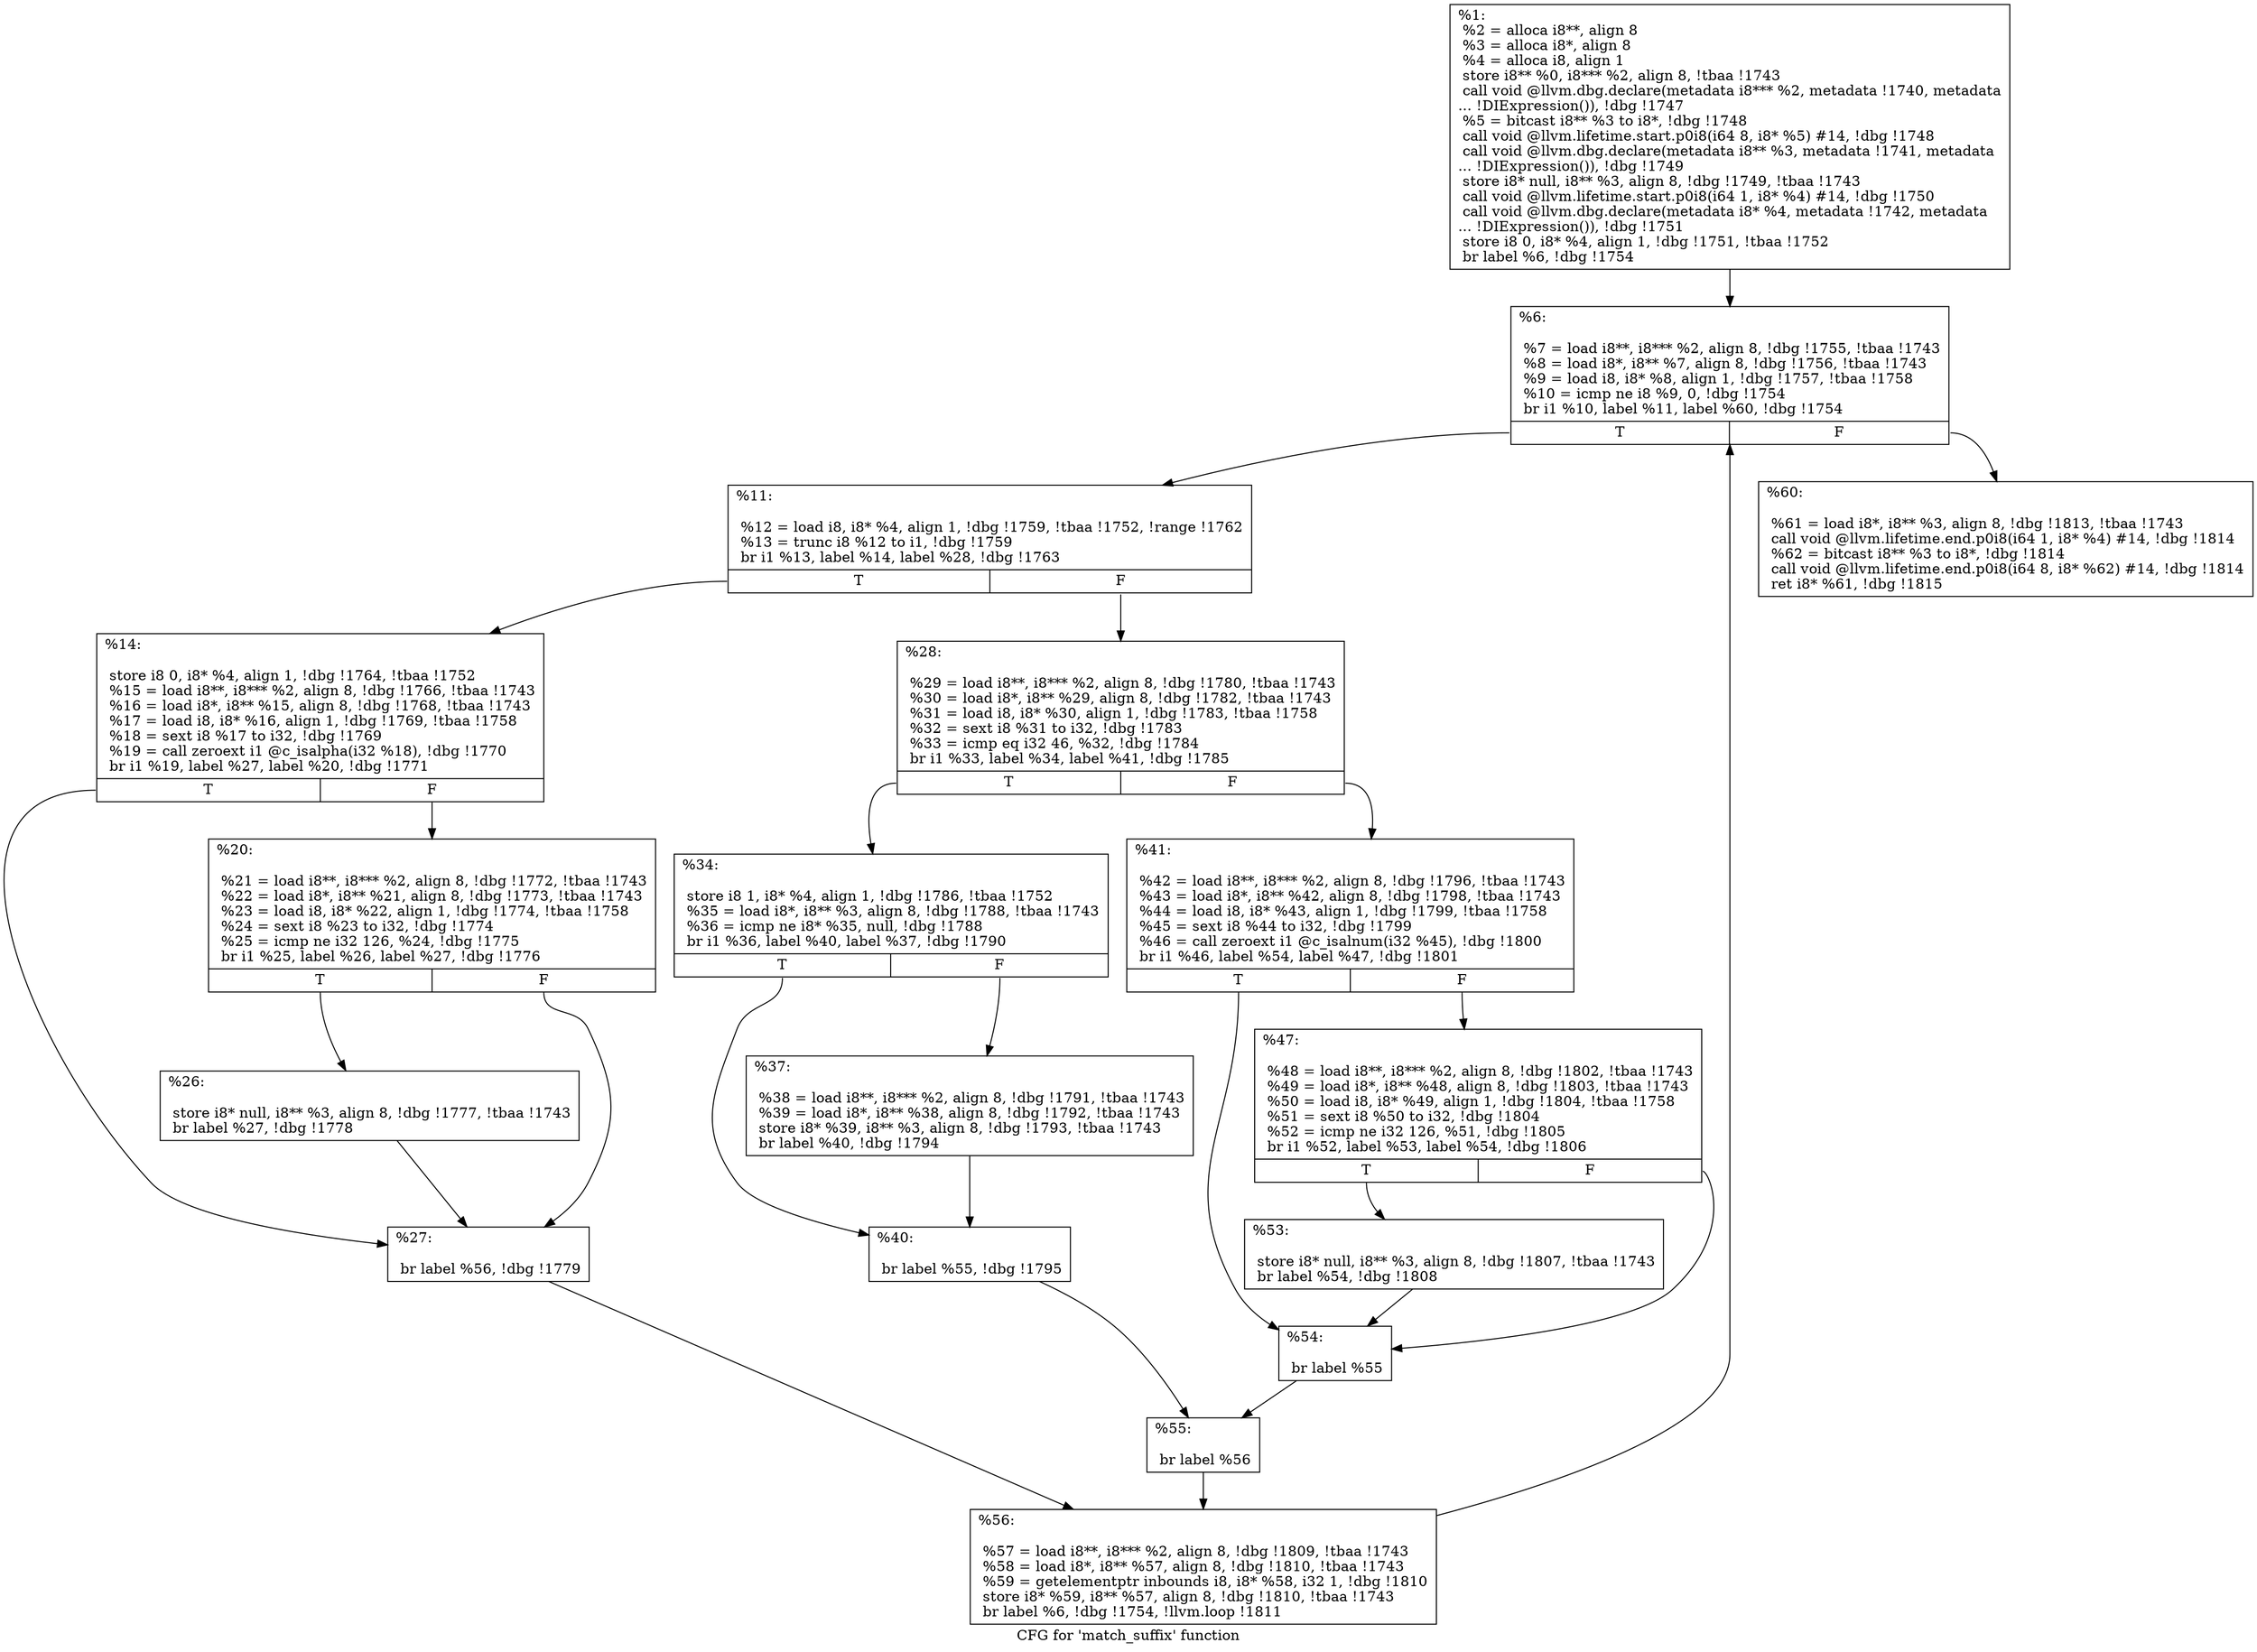 digraph "CFG for 'match_suffix' function" {
	label="CFG for 'match_suffix' function";

	Node0x20cd0b0 [shape=record,label="{%1:\l  %2 = alloca i8**, align 8\l  %3 = alloca i8*, align 8\l  %4 = alloca i8, align 1\l  store i8** %0, i8*** %2, align 8, !tbaa !1743\l  call void @llvm.dbg.declare(metadata i8*** %2, metadata !1740, metadata\l... !DIExpression()), !dbg !1747\l  %5 = bitcast i8** %3 to i8*, !dbg !1748\l  call void @llvm.lifetime.start.p0i8(i64 8, i8* %5) #14, !dbg !1748\l  call void @llvm.dbg.declare(metadata i8** %3, metadata !1741, metadata\l... !DIExpression()), !dbg !1749\l  store i8* null, i8** %3, align 8, !dbg !1749, !tbaa !1743\l  call void @llvm.lifetime.start.p0i8(i64 1, i8* %4) #14, !dbg !1750\l  call void @llvm.dbg.declare(metadata i8* %4, metadata !1742, metadata\l... !DIExpression()), !dbg !1751\l  store i8 0, i8* %4, align 1, !dbg !1751, !tbaa !1752\l  br label %6, !dbg !1754\l}"];
	Node0x20cd0b0 -> Node0x20cd1d0;
	Node0x20cd1d0 [shape=record,label="{%6:\l\l  %7 = load i8**, i8*** %2, align 8, !dbg !1755, !tbaa !1743\l  %8 = load i8*, i8** %7, align 8, !dbg !1756, !tbaa !1743\l  %9 = load i8, i8* %8, align 1, !dbg !1757, !tbaa !1758\l  %10 = icmp ne i8 %9, 0, !dbg !1754\l  br i1 %10, label %11, label %60, !dbg !1754\l|{<s0>T|<s1>F}}"];
	Node0x20cd1d0:s0 -> Node0x20cd220;
	Node0x20cd1d0:s1 -> Node0x20cd6d0;
	Node0x20cd220 [shape=record,label="{%11:\l\l  %12 = load i8, i8* %4, align 1, !dbg !1759, !tbaa !1752, !range !1762\l  %13 = trunc i8 %12 to i1, !dbg !1759\l  br i1 %13, label %14, label %28, !dbg !1763\l|{<s0>T|<s1>F}}"];
	Node0x20cd220:s0 -> Node0x20cd270;
	Node0x20cd220:s1 -> Node0x20cd3b0;
	Node0x20cd270 [shape=record,label="{%14:\l\l  store i8 0, i8* %4, align 1, !dbg !1764, !tbaa !1752\l  %15 = load i8**, i8*** %2, align 8, !dbg !1766, !tbaa !1743\l  %16 = load i8*, i8** %15, align 8, !dbg !1768, !tbaa !1743\l  %17 = load i8, i8* %16, align 1, !dbg !1769, !tbaa !1758\l  %18 = sext i8 %17 to i32, !dbg !1769\l  %19 = call zeroext i1 @c_isalpha(i32 %18), !dbg !1770\l  br i1 %19, label %27, label %20, !dbg !1771\l|{<s0>T|<s1>F}}"];
	Node0x20cd270:s0 -> Node0x20cd360;
	Node0x20cd270:s1 -> Node0x20cd2c0;
	Node0x20cd2c0 [shape=record,label="{%20:\l\l  %21 = load i8**, i8*** %2, align 8, !dbg !1772, !tbaa !1743\l  %22 = load i8*, i8** %21, align 8, !dbg !1773, !tbaa !1743\l  %23 = load i8, i8* %22, align 1, !dbg !1774, !tbaa !1758\l  %24 = sext i8 %23 to i32, !dbg !1774\l  %25 = icmp ne i32 126, %24, !dbg !1775\l  br i1 %25, label %26, label %27, !dbg !1776\l|{<s0>T|<s1>F}}"];
	Node0x20cd2c0:s0 -> Node0x20cd310;
	Node0x20cd2c0:s1 -> Node0x20cd360;
	Node0x20cd310 [shape=record,label="{%26:\l\l  store i8* null, i8** %3, align 8, !dbg !1777, !tbaa !1743\l  br label %27, !dbg !1778\l}"];
	Node0x20cd310 -> Node0x20cd360;
	Node0x20cd360 [shape=record,label="{%27:\l\l  br label %56, !dbg !1779\l}"];
	Node0x20cd360 -> Node0x20cd680;
	Node0x20cd3b0 [shape=record,label="{%28:\l\l  %29 = load i8**, i8*** %2, align 8, !dbg !1780, !tbaa !1743\l  %30 = load i8*, i8** %29, align 8, !dbg !1782, !tbaa !1743\l  %31 = load i8, i8* %30, align 1, !dbg !1783, !tbaa !1758\l  %32 = sext i8 %31 to i32, !dbg !1783\l  %33 = icmp eq i32 46, %32, !dbg !1784\l  br i1 %33, label %34, label %41, !dbg !1785\l|{<s0>T|<s1>F}}"];
	Node0x20cd3b0:s0 -> Node0x20cd400;
	Node0x20cd3b0:s1 -> Node0x20cd4f0;
	Node0x20cd400 [shape=record,label="{%34:\l\l  store i8 1, i8* %4, align 1, !dbg !1786, !tbaa !1752\l  %35 = load i8*, i8** %3, align 8, !dbg !1788, !tbaa !1743\l  %36 = icmp ne i8* %35, null, !dbg !1788\l  br i1 %36, label %40, label %37, !dbg !1790\l|{<s0>T|<s1>F}}"];
	Node0x20cd400:s0 -> Node0x20cd4a0;
	Node0x20cd400:s1 -> Node0x20cd450;
	Node0x20cd450 [shape=record,label="{%37:\l\l  %38 = load i8**, i8*** %2, align 8, !dbg !1791, !tbaa !1743\l  %39 = load i8*, i8** %38, align 8, !dbg !1792, !tbaa !1743\l  store i8* %39, i8** %3, align 8, !dbg !1793, !tbaa !1743\l  br label %40, !dbg !1794\l}"];
	Node0x20cd450 -> Node0x20cd4a0;
	Node0x20cd4a0 [shape=record,label="{%40:\l\l  br label %55, !dbg !1795\l}"];
	Node0x20cd4a0 -> Node0x20cd630;
	Node0x20cd4f0 [shape=record,label="{%41:\l\l  %42 = load i8**, i8*** %2, align 8, !dbg !1796, !tbaa !1743\l  %43 = load i8*, i8** %42, align 8, !dbg !1798, !tbaa !1743\l  %44 = load i8, i8* %43, align 1, !dbg !1799, !tbaa !1758\l  %45 = sext i8 %44 to i32, !dbg !1799\l  %46 = call zeroext i1 @c_isalnum(i32 %45), !dbg !1800\l  br i1 %46, label %54, label %47, !dbg !1801\l|{<s0>T|<s1>F}}"];
	Node0x20cd4f0:s0 -> Node0x20cd5e0;
	Node0x20cd4f0:s1 -> Node0x20cd540;
	Node0x20cd540 [shape=record,label="{%47:\l\l  %48 = load i8**, i8*** %2, align 8, !dbg !1802, !tbaa !1743\l  %49 = load i8*, i8** %48, align 8, !dbg !1803, !tbaa !1743\l  %50 = load i8, i8* %49, align 1, !dbg !1804, !tbaa !1758\l  %51 = sext i8 %50 to i32, !dbg !1804\l  %52 = icmp ne i32 126, %51, !dbg !1805\l  br i1 %52, label %53, label %54, !dbg !1806\l|{<s0>T|<s1>F}}"];
	Node0x20cd540:s0 -> Node0x20cd590;
	Node0x20cd540:s1 -> Node0x20cd5e0;
	Node0x20cd590 [shape=record,label="{%53:\l\l  store i8* null, i8** %3, align 8, !dbg !1807, !tbaa !1743\l  br label %54, !dbg !1808\l}"];
	Node0x20cd590 -> Node0x20cd5e0;
	Node0x20cd5e0 [shape=record,label="{%54:\l\l  br label %55\l}"];
	Node0x20cd5e0 -> Node0x20cd630;
	Node0x20cd630 [shape=record,label="{%55:\l\l  br label %56\l}"];
	Node0x20cd630 -> Node0x20cd680;
	Node0x20cd680 [shape=record,label="{%56:\l\l  %57 = load i8**, i8*** %2, align 8, !dbg !1809, !tbaa !1743\l  %58 = load i8*, i8** %57, align 8, !dbg !1810, !tbaa !1743\l  %59 = getelementptr inbounds i8, i8* %58, i32 1, !dbg !1810\l  store i8* %59, i8** %57, align 8, !dbg !1810, !tbaa !1743\l  br label %6, !dbg !1754, !llvm.loop !1811\l}"];
	Node0x20cd680 -> Node0x20cd1d0;
	Node0x20cd6d0 [shape=record,label="{%60:\l\l  %61 = load i8*, i8** %3, align 8, !dbg !1813, !tbaa !1743\l  call void @llvm.lifetime.end.p0i8(i64 1, i8* %4) #14, !dbg !1814\l  %62 = bitcast i8** %3 to i8*, !dbg !1814\l  call void @llvm.lifetime.end.p0i8(i64 8, i8* %62) #14, !dbg !1814\l  ret i8* %61, !dbg !1815\l}"];
}
